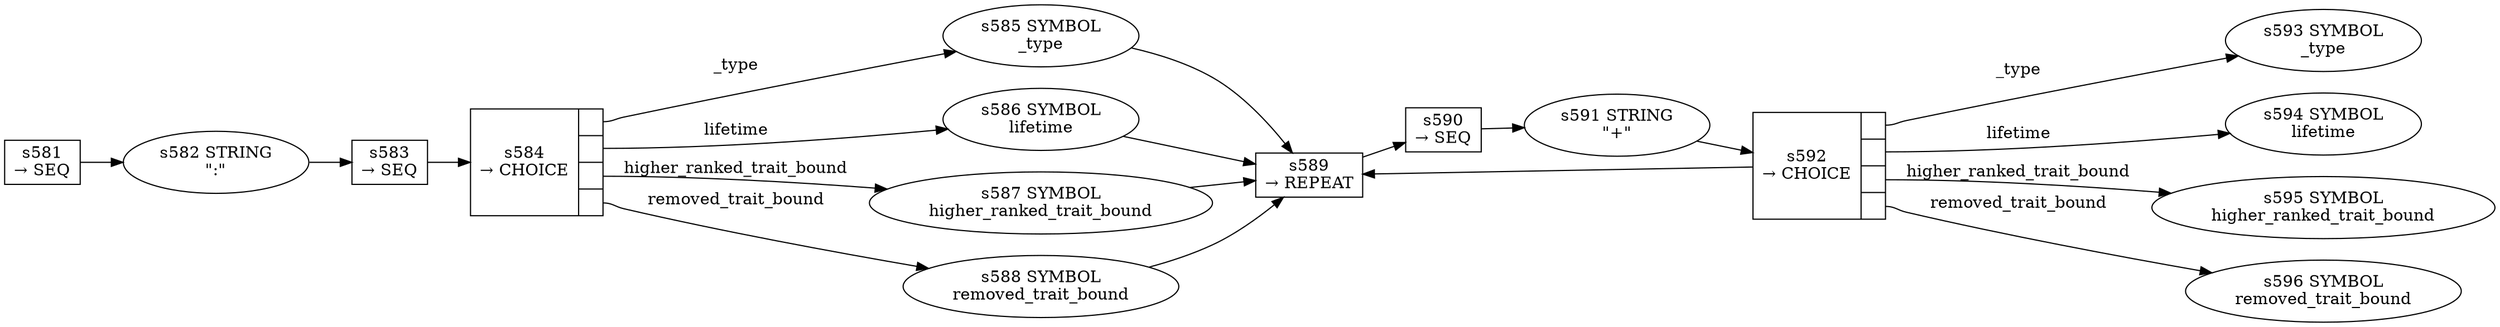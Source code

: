 
  digraph trait_bounds {
  
    rankdir=LR;
  
    s581 [label="s581\n&rarr; SEQ", shape=record, fixedsize=false, peripheries=1];
  s582 [label="s582 STRING\n\":\""];
  s581 -> s582 [];
  s583 [label="s583\n&rarr; SEQ", shape=record, fixedsize=false, peripheries=1];
  s584 [label="{s584\n&rarr; CHOICE|{<p0>|<p1>|<p2>|<p3>}}", shape=record, fixedsize=false, peripheries=1];
  s585 [label="s585 SYMBOL\n_type" href="rust-grammar.json._type.dot.svg"];
  s584:p0 -> s585 [label="_type"];
  s586 [label="s586 SYMBOL\nlifetime" href="rust-grammar.json.lifetime.dot.svg"];
  s584:p1 -> s586 [label="lifetime"];
  s587 [label="s587 SYMBOL\nhigher_ranked_trait_bound" href="rust-grammar.json.higher_ranked_trait_bound.dot.svg"];
  s584:p2 -> s587 [label="higher_ranked_trait_bound"];
  s588 [label="s588 SYMBOL\nremoved_trait_bound" href="rust-grammar.json.removed_trait_bound.dot.svg"];
  s584:p3 -> s588 [label="removed_trait_bound"];
  s583 -> s584 [];
  s589 [label="s589\n&rarr; REPEAT", shape=record, fixedsize=false, peripheries=1];
  s590 [label="s590\n&rarr; SEQ", shape=record, fixedsize=false, peripheries=1];
  s591 [label="s591 STRING\n\"+\""];
  s590 -> s591 [];
  s592 [label="{s592\n&rarr; CHOICE|{<p0>|<p1>|<p2>|<p3>}}", shape=record, fixedsize=false, peripheries=1];
  s593 [label="s593 SYMBOL\n_type" href="rust-grammar.json._type.dot.svg"];
  s592:p0 -> s593 [label="_type"];
  s594 [label="s594 SYMBOL\nlifetime" href="rust-grammar.json.lifetime.dot.svg"];
  s592:p1 -> s594 [label="lifetime"];
  s595 [label="s595 SYMBOL\nhigher_ranked_trait_bound" href="rust-grammar.json.higher_ranked_trait_bound.dot.svg"];
  s592:p2 -> s595 [label="higher_ranked_trait_bound"];
  s596 [label="s596 SYMBOL\nremoved_trait_bound" href="rust-grammar.json.removed_trait_bound.dot.svg"];
  s592:p3 -> s596 [label="removed_trait_bound"];
  s591 -> s592 [];
  s589 -> s590 [];
  s592 -> s589 [];
  s585 -> s589 [];
  s586 -> s589 [];
  s587 -> s589 [];
  s588 -> s589 [];
  s582 -> s583 [];
  
  }
  